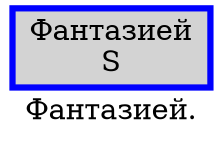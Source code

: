 digraph SENTENCE_73 {
	graph [label="Фантазией."]
	node [style=filled]
		0 [label="Фантазией
S" color=blue fillcolor=lightgray penwidth=3 shape=box]
}